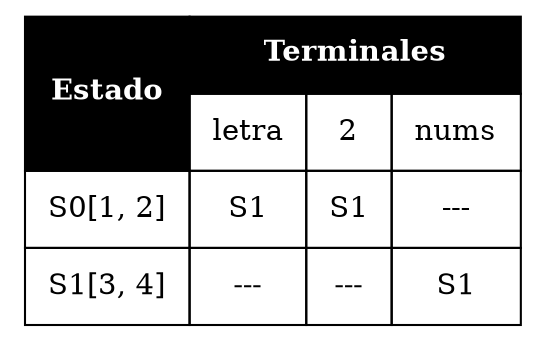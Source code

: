 digraph G {
N_1[shape=none label = <
<TABLE border="0" cellspacing="0" cellpadding="10" style="collapse">
<TR >
<TD rowspan="2" colspan="1" border="1" bgcolor="black"><b><font color="White">Estado</font></b></TD>
<TD colspan="50" border="1" bgcolor="black"><b><font color="White">Terminales</font></b></TD>
</TR>
<TR>
<TD border="1">letra</TD>
<TD border="1">2</TD>
<TD border="1">nums</TD>
</TR>
<TR>
<TD border="1">S0[1, 2]</TD>
<TD border="1">S1</TD>
<TD border="1">S1</TD>
<TD border="1">---</TD>
</TR>
<TR>
<TD border="1">S1[3, 4]</TD>
<TD border="1">---</TD>
<TD border="1">---</TD>
<TD border="1">S1</TD>
</TR>
</TABLE>>];}
